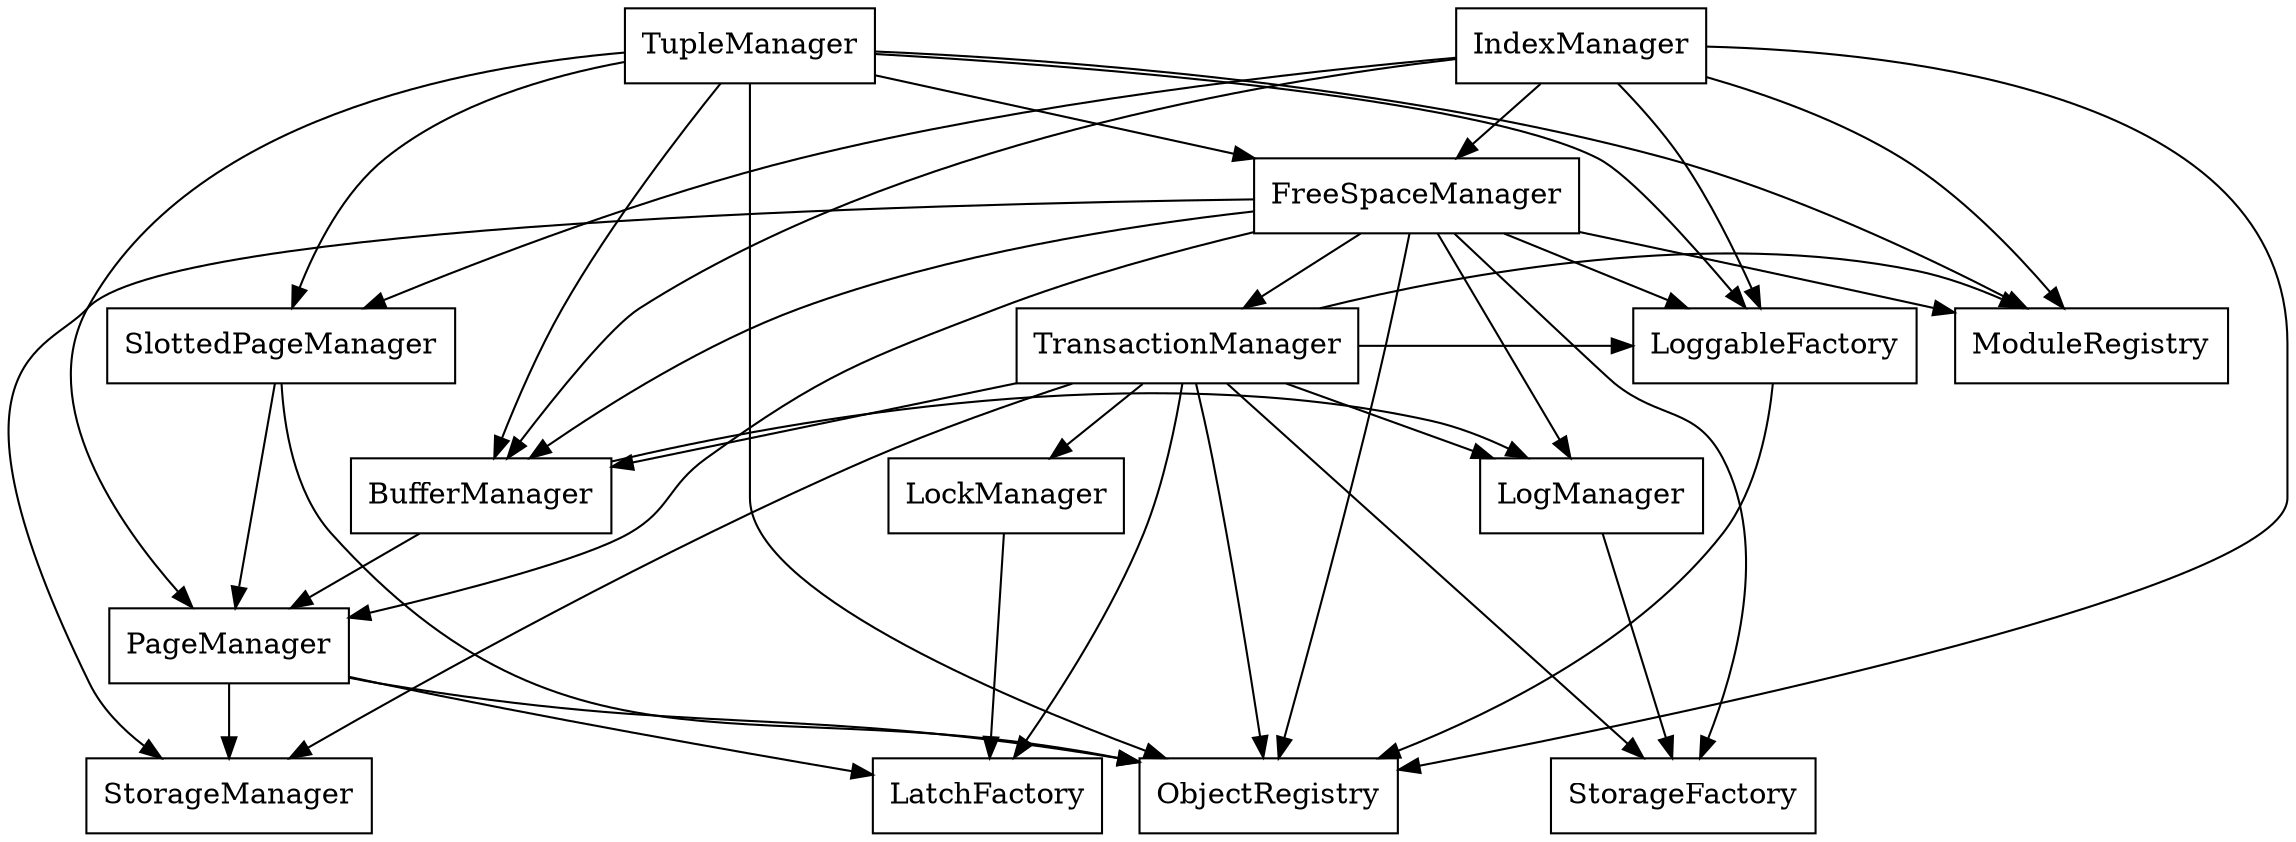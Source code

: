 digraph ComponentModel {
    node[shape=box]
    {
	rank=same;
	object_registry[label="ObjectRegistry"];
    }
    {
	rank=same;
	storage_factory[label="StorageFactory"];
	storage_manager[label="StorageManager"];
	latch_factory[label="LatchFactory"];
    }
    {
	rank=same;
	page_factory[label="PageManager"];
    }
    {
    rank=same;
	slotted_page_manager[label="SlottedPageManager"]; 
    }
    {
	rank=same;
	lock_manager[label="LockManager"];
	log_manager[label="LogManager"];
	buffer_manager[label="BufferManager"];
    }
    {
	rank=same;
	loggable_factory[label="LoggableFactory"];
	module_registry[label="ModuleRegistry"];
	transaction_manager[label="TransactionManager"];
    }
    {
	rank=same;
	space_manager[label="FreeSpaceManager"];
    }
    {
	rank=same;
	index_manager[label="IndexManager"];
	tuple_manager[label="TupleManager"];
    }
    page_factory -> object_registry;
    page_factory -> storage_manager;
    page_factory -> latch_factory;
    slotted_page_manager -> object_registry;
    slotted_page_manager -> page_factory;
    lock_manager -> latch_factory;
    loggable_factory -> object_registry;
    log_manager -> storage_factory;
    buffer_manager -> log_manager;
    buffer_manager -> page_factory;
    transaction_manager -> log_manager;
    transaction_manager -> storage_factory;
    transaction_manager -> storage_manager;
    transaction_manager -> buffer_manager;
    transaction_manager -> lock_manager;
    transaction_manager -> loggable_factory;
    transaction_manager -> latch_factory;
    transaction_manager -> object_registry;
    transaction_manager -> module_registry;
    space_manager -> object_registry;
    space_manager -> page_factory;
    space_manager -> log_manager;
    space_manager -> buffer_manager;
    space_manager -> storage_manager;
    space_manager -> storage_factory;
    space_manager -> loggable_factory;
    space_manager -> transaction_manager;
    space_manager -> module_registry;
    index_manager -> object_registry;
    index_manager -> loggable_factory;
    index_manager -> space_manager;
    index_manager -> buffer_manager;
    index_manager -> slotted_page_manager;
    index_manager -> module_registry;
    tuple_manager -> object_registry;
    tuple_manager -> loggable_factory;
    tuple_manager -> space_manager;
    tuple_manager -> buffer_manager;
    tuple_manager -> slotted_page_manager;
    tuple_manager -> module_registry;
    tuple_manager -> page_factory;
}